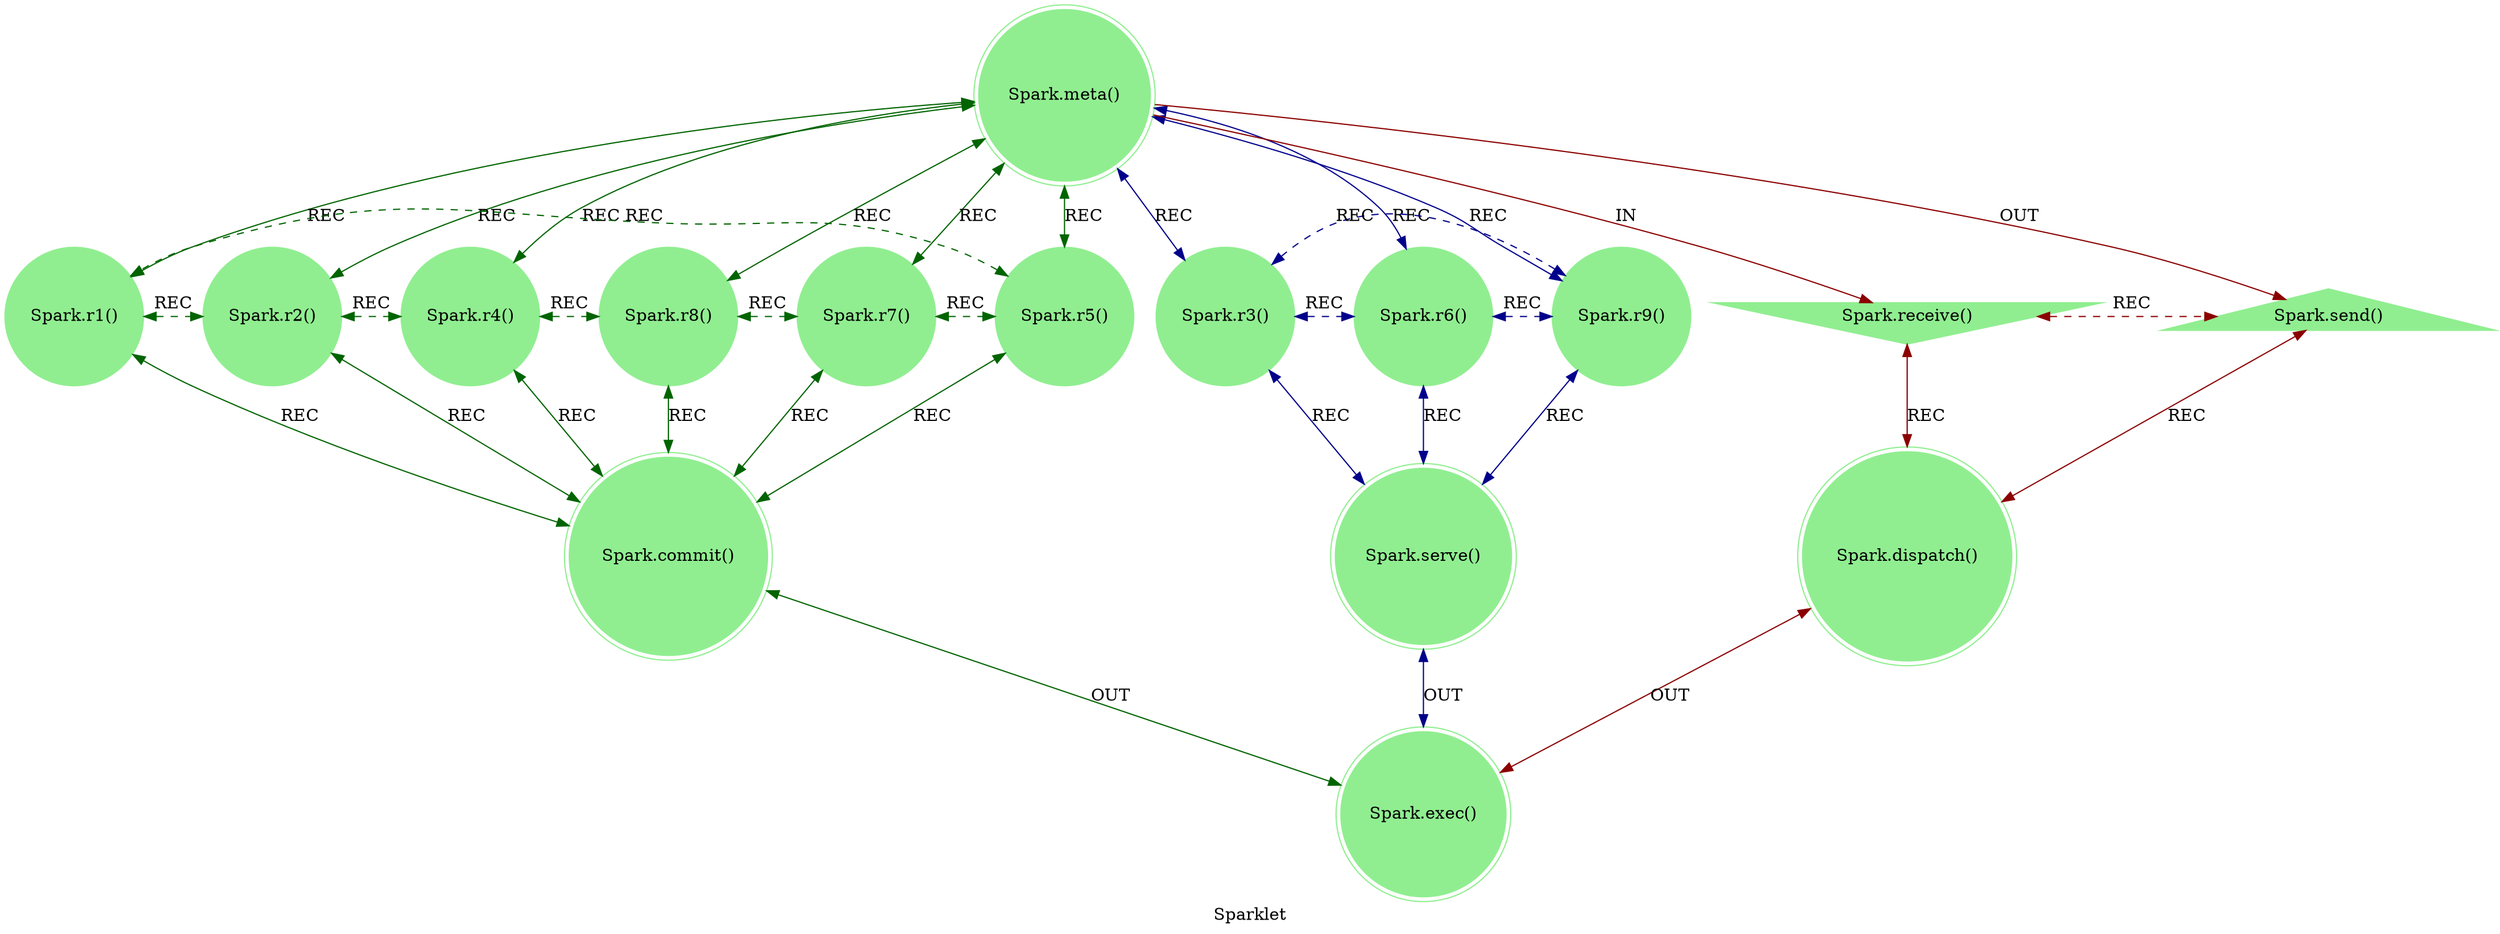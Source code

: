 strict digraph Sparklet {
    label = "Sparklet";
    style = filled;
    color = lightgray;
    node [shape = circle; style = filled; color = lightgreen;];
    comment = "A 'Theory of Everything' for Meaning.";
    
    // The Axis A-0-B (In-Meta-Out).
    // The Cognitive Vortex 3-6-9 (Vortex of Perception).
    // The Mechanical Vortex 1-2-4-8-7-5 (Vortex of Comprehension).
    // The Router C-D-E
    // The Closure F
    spark_0_t [label = "Spark.meta()";comment = "Dumadi";shape = doublecircle;];
    spark_1_t [label = "Spark.r1()";comment = "Harta/Resource, Initiation.";];
    spark_2_t [label = "Spark.r2()";comment = "Tahta/Authority, Response.";];
    spark_4_t [label = "Spark.r4()";comment = "Wanita/Relation, Integration.";];
    spark_8_t [label = "Spark.r8()";comment = "Agama/Axiom, Reflection.";];
    spark_7_t [label = "Spark.r7()";comment = "Ilmu/Knowledge, Consolidation.";];
    spark_5_t [label = "Spark.r5()";comment = "Keturunan/Lineage, Propagation.";];
    spark_3_t [label = "Spark.r3()";comment = "Asumsi/Assumption, The foundational thesis.";];
    spark_6_t [label = "Spark.r6()";comment = "Sugesti/Suggestion, The challenging antithesis or alternative.";];
    spark_9_t [label = "Spark.r9()";comment = "Persepsi/Perception, The resolved synthesis, the new understanding.";];
    spark_a_t [label = "Spark.receive()";comment = "Sangkan";shape = invtriangle;];
    spark_b_t [label = "Spark.send()";comment = "Paran";shape = triangle;];
    spark_c_t [label = "Spark.dispatch()";comment = "Why and/or Who";shape = doublecircle;];
    spark_d_t [label = "Spark.commit()";comment = "What and/or How";shape = doublecircle;];
    spark_e_t [label = "Spark.serve()";comment = "When and/or Where";shape = doublecircle;];
    spark_f_t [label = "Spark.exec()";comment = "Which and/or Closure";shape = doublecircle;];
    
    // IN = Input
    // OUT = Output
    // REC = Recursion
    spark_0_t -> spark_a_t [label = "IN"; comment = ""; color = darkred;];
    spark_0_t -> spark_b_t [label = "OUT"; comment = ""; color = darkred;];
    spark_0_t -> {spark_3_t spark_6_t spark_9_t} [label = "REC"; comment = ""; color = darkblue; dir = both;];
    spark_0_t -> {spark_1_t spark_2_t spark_4_t spark_8_t spark_7_t spark_5_t} [label = "REC"; comment = ""; color = darkgreen; dir = both;];
    
    {spark_a_t spark_b_t} -> spark_c_t [label = "REC"; comment = ""; color = darkred; comment = ""; dir = both;];
    {spark_1_t spark_2_t spark_4_t spark_8_t spark_7_t spark_5_t} -> spark_d_t [label = "REC"; comment = ""; color = darkgreen; dir = both;];
    {spark_3_t spark_6_t spark_9_t} -> spark_e_t [label = "REC"; comment = ""; color = darkblue; dir = both;];
    
    spark_1_t -> spark_2_t -> spark_4_t -> spark_8_t -> spark_7_t -> spark_5_t -> spark_1_t [label = "REC"; comment = ""; color = darkgreen; style = dashed; constraint = false; dir = both;];
    spark_3_t -> spark_6_t -> spark_9_t -> spark_3_t [label = "REC"; comment = ""; color = darkblue; style = dashed; constraint = false; dir = both;];
    spark_a_t -> spark_b_t [label = "REC"; comment = ""; color = darkred; constraint = false; style = dashed; dir = both;];
    
    spark_c_t -> spark_f_t [label = "OUT"; color = darkred; comment = ""; dir = both;];
    spark_d_t -> spark_f_t [label = "OUT"; color = darkgreen; comment = ""; dir = both;];
    spark_e_t -> spark_f_t [label = "OUT"; color = darkblue; comment = ""; dir = both;];
}